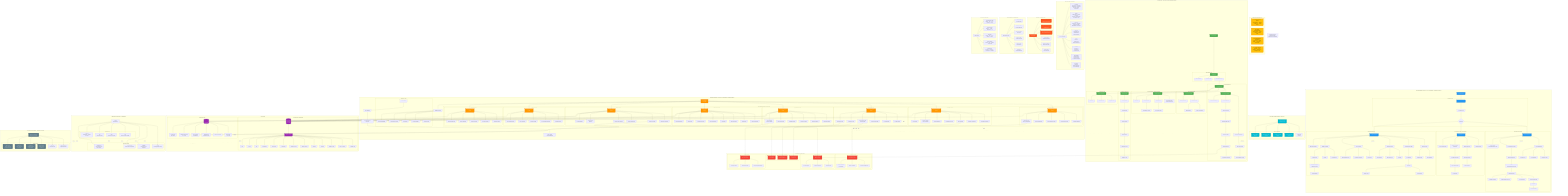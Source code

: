 graph TB
    subgraph "WAYLIO SYSTEM ARCHITECTURE - COMPLETE BLUEPRINT"
        direction TB
    end
    
    subgraph "FOUR CORE PILLARS P1-P4"
        P1_PILLAR["P1: APPOINTMENT & QUEUE<br/>Pre-registration → Booking → E-Check-in → Virtual Queue"]
        P2_PILLAR["P2: DIGITAL PRESCRIPTIONS<br/>Doctor Creates → E-Sign → Transmit → Patient Views"]
        P3_PILLAR["P3: AR NAVIGATION - MULTISET AI<br/>1m Accuracy → AR/2D Toggle → Turn-by-Turn → POI Search"]
        P4_PILLAR["P4: SMART PARKING<br/>QR Entry → Fixed Payment → Slot Assign → Navigate to Spot"]
    end
    
    subgraph "📱 MOBILE APP - KOTLIN + JETPACK COMPOSE Android"
        MA_ENTRY[App Entry Point]
        
        subgraph "Authentication Layer"
            MA_AUTH[Login/Register]
            MA_OTP[OTP Verification]
            MA_BIOMETRIC[Biometric Auth]
            MA_TOKEN[JWT Token Storage]
        end
        
        MA_ENTRY --> MA_AUTH
        MA_AUTH --> MA_OTP
        MA_AUTH --> MA_BIOMETRIC
        MA_AUTH --> MA_TOKEN
        MA_TOKEN --> MA_HOME[Home Dashboard]
        
        subgraph "P1: Appointment Flow"
            MA_HOME --> MA_P1[Appointments Module]
            MA_P1 --> MA_P1_SEARCH[Search Doctors/Depts]
            MA_P1 --> MA_P1_PROFILE[Doctor Profile View]
            MA_P1_PROFILE --> MA_P1_SLOTS[Time Slot Selection]
            MA_P1_SLOTS --> MA_P1_PREREG[Pre-Registration Forms]
            MA_P1_PREREG --> MA_P1_REVIEW[Review & Confirm]
            MA_P1_REVIEW --> MA_P1_PAY[Payment Gateway]
            MA_P1_PAY --> MA_P1_CONFIRM[Appointment Confirmed]
            
            MA_P1 --> MA_P1_CHECKIN[E-Check-in on Campus]
            MA_P1_CHECKIN --> MA_P1_QUEUE[Live Queue Status]
            MA_P1_QUEUE --> MA_P1_NOTIFY[Push Notification 2 away]
        end
        
        subgraph "P2: Prescription View"
            MA_HOME --> MA_P2[Prescriptions Module]
            MA_P2 --> MA_P2_LIST[Prescription History]
            MA_P2 --> MA_P2_DETAIL[Detailed Rx View]
            MA_P2_DETAIL --> MA_P2_PDF[Download PDF]
            MA_P2_DETAIL --> MA_P2_SHARE[Share with Pharmacy]
        end
        
        subgraph "P3: AR Navigation - Multiset Integration"
            MA_HOME --> MA_P3[Navigation Module]
            MA_P3 --> MA_P3_POI[POI Search]
            MA_P3 --> MA_P3_CAMERA[AR Camera Mode]
            MA_P3_CAMERA --> MA_P3_OVERLAY[AR Overlays + Arrows]
            MA_P3 --> MA_P3_MAP[2D Map Mode]
            MA_P3_MAP --> MA_P3_ROUTE[Turn-by-Turn Route]
            MA_P3 --> MA_P3_TOGGLE[Auto Mode Switch<br/>Accelerometer Detect]
        end
        
        subgraph "P4: Parking Management"
            MA_HOME --> MA_P4[Parking Module]
            MA_P4 --> MA_P4_QR[Scan QR at Gate]
            MA_P4_QR --> MA_P4_DURATION[Select Duration]
            MA_P4_DURATION --> MA_P4_PAY[Upfront Payment]
            MA_P4_PAY --> MA_P4_ASSIGN[Slot Assignment]
            MA_P4_ASSIGN --> MA_P4_TICKET[Digital Ticket + QR]
            MA_P4_TICKET --> MA_P4_NAV[Navigate to Slot]
        end
        
        subgraph "Profile & Records"
            MA_HOME --> MA_PROFILE[Profile Management]
            MA_PROFILE --> MA_HISTORY[Visit History]
            MA_PROFILE --> MA_MEDICAL[Medical Records]
            MA_PROFILE --> MA_PAYMENTS[Payment History]
        end
    end
    
    subgraph "WEB DASHBOARD - NEXT.JS 14+ + TYPESCRIPT + TAILWIND + SHADCN"
        WEB_ENTRY[Web Portal Entry]
        
        subgraph "Role-Based Auth"
            WEB_LOGIN[Login with User ID]
            WEB_2FA[Two-Factor Auth]
            WEB_RBAC{Role Check}
        end
        
        WEB_ENTRY --> WEB_LOGIN
        WEB_LOGIN --> WEB_2FA
        WEB_2FA --> WEB_RBAC
        
        subgraph "DOCTOR DASHBOARD"
            WEB_RBAC --> DOC_DASH[Doctor Dashboard]
            DOC_DASH --> DOC_HOME[Daily Schedule<br/>Kanban/Calendar/List View]
            
            DOC_DASH --> DOC_QUEUE[Live Patient Queue Feed]
            DOC_QUEUE --> DOC_PATIENT[Patient Blueprint Card]
            DOC_PATIENT --> DOC_TABS[Tabs: Overview/History/Docs/Rx]
            
            DOC_TABS --> DOC_RX_CREATE[Digital Rx Creation]
            DOC_RX_CREATE --> DOC_MED_SEARCH[Medicine DB Search]
            DOC_RX_CREATE --> DOC_DOSAGE[Dosage/Frequency Config]
            DOC_RX_CREATE --> DOC_TEMPLATE[Use Rx Template]
            DOC_RX_CREATE --> DOC_PREVIEW[Preview Formatted Rx]
            DOC_PREVIEW --> DOC_SIGN[E-Signature]
            DOC_SIGN --> DOC_TRANSMIT[Transmit to Patient]
            
            DOC_DASH --> DOC_PROFILE_MGT[Profile Management]
            DOC_PROFILE_MGT --> DOC_SCHEDULE[Schedule Setup]
            DOC_PROFILE_MGT --> DOC_FEES[Fee Configuration]
            DOC_PROFILE_MGT --> DOC_HOLIDAYS[Holidays & Leaves]
        end
        
        subgraph "🏢 RECEPTION STAFF DASHBOARD"
            WEB_RBAC --> STAFF_DASH[Staff Dashboard]
            STAFF_DASH --> STAFF_VIEW[Doctor Bookings View]
            STAFF_DASH --> STAFF_MANUAL[Manual Appointment<br/>for Walk-ins]
            STAFF_MANUAL --> STAFF_SEARCH[Search/Create Patient]
            STAFF_SEARCH --> STAFF_TEMP[Temp Profile Creation]
            STAFF_TEMP --> STAFF_BOOK[Book & Assign]
            
            STAFF_DASH --> STAFF_CHECKIN[Patient Check-in UI]
            STAFF_CHECKIN --> STAFF_SCREEN[Screening Questions]
            STAFF_SCREEN --> STAFF_CONFIRM[Confirm Check-in]
            
            STAFF_DASH --> STAFF_PARKING[Parking Exit Verify]
        end
        
        subgraph "ADMIN DASHBOARD"
            WEB_RBAC --> ADMIN_DASH[Admin Dashboard]
            ADMIN_DASH --> ADMIN_HOME[Operations Overview]
            
            ADMIN_DASH --> ADMIN_CRUD[Staff/Doctor CRUD]
            ADMIN_CRUD --> ADMIN_ADD[Add New User]
            ADMIN_ADD --> ADMIN_UID[Generate Unique ID<br/>HOS-DOC-XXXXX]
            ADMIN_UID --> ADMIN_CREDS[Send Credentials]
            ADMIN_CRUD --> ADMIN_EDIT[Edit User]
            ADMIN_CRUD --> ADMIN_DEACT[Deactivate User]
            
            ADMIN_DASH --> ADMIN_OCC_DASH[Live Occupancy]
            ADMIN_OCC_DASH --> ADMIN_PARK_MAP[Parking Map Real-time]
            ADMIN_OCC_DASH --> ADMIN_DEPT_OCC[Department Occupancy]
            ADMIN_OCC_DASH --> ADMIN_ROOM_OCC[Room Status]
            
            ADMIN_DASH --> ADMIN_METRICS[Analytics & Metrics]
            ADMIN_METRICS --> ADMIN_KPI[KPI Dashboard]
            ADMIN_METRICS --> ADMIN_REPORTS[Generate Reports]
            ADMIN_METRICS --> ADMIN_INSIGHTS[AI Insights]
            
            ADMIN_DASH --> ADMIN_FEEDBACK[Complaints & Feedback]
            ADMIN_FEEDBACK --> ADMIN_FB_LIST[Feedback List]
            ADMIN_FB_LIST --> ADMIN_FB_DETAIL[Detail View]
            ADMIN_FB_DETAIL --> ADMIN_FB_ASSIGN[Assign to Staff]
            ADMIN_FB_DETAIL --> ADMIN_FB_RESOLVE[Mark Resolved]
            
            ADMIN_DASH --> ADMIN_SETTINGS[System Settings]
            ADMIN_SETTINGS --> ADMIN_CONFIG[Hospital Config]
            ADMIN_SETTINGS --> ADMIN_INTEGRATIONS[API Integrations]
        end
    end
    
    subgraph "BACKEND SERVICES - NODE.JS + TYPESCRIPT + EXPRESS/FASTIFY"
        API_GW[API Gateway<br/>Port: 3000]
        API_GW --> MIDDLEWARE[Middleware Stack]
        
        subgraph "Middleware Stack"
            MW_AUTH[JWT Auth Middleware]
            MW_RBAC[Role Permission Check]
            MW_RATE[Rate Limiting]
            MW_VALID[Request Validation]
            MW_ERROR[Error Handler]
            MW_LOG[Request Logger]
        end
        
        MIDDLEWARE --> MW_AUTH
        MIDDLEWARE --> MW_RBAC
        MIDDLEWARE --> MW_RATE
        MIDDLEWARE --> MW_VALID
        
        subgraph "MICROSERVICES ARCHITECTURE"
            
            subgraph "Appointment Service"
                APPT_SVC[Appointment Service<br/>Module]
                APPT_SVC --> APPT_CREATE[Create Booking API]
                APPT_SVC --> APPT_SEARCH[Search Doctors API]
                APPT_SVC --> APPT_SLOTS[Available Slots API]
                APPT_SVC --> APPT_CHECKIN_API[E-Check-in Handler]
                APPT_SVC --> APPT_QUEUE_MGT[Queue Manager<br/>Position Calculator]
                APPT_SVC --> APPT_NOTIFY_TRIG[Notification Triggers]
            end
            
            subgraph "Prescription Service"
                RX_SVC[Prescription Service<br/>Module]
                RX_SVC --> RX_CREATE_API[Create Rx API]
                RX_SVC --> RX_MED_DB[Medicine Database<br/>Search & Validate]
                RX_SVC --> RX_TEMPLATE_API[Template CRUD API]
                RX_SVC --> RX_SIGN_API[E-Signature Processor]
                RX_SVC --> RX_PDF_GEN[PDF Generator]
                RX_SVC --> RX_TRANSMIT_API[Transmit to Patient API]
                RX_SVC --> RX_HISTORY[Prescription History API]
            end
            
            subgraph "Navigation Service"
                NAV_SVC[Navigation Service<br/>Module]
                NAV_SVC --> NAV_PROXY[Multiset AI Proxy<br/>API Key Management]
                NAV_SVC --> NAV_ROUTE_API[Route Calculation API]
                NAV_SVC --> NAV_POI_MGT[POI Management CRUD]
                NAV_SVC --> NAV_MAPS_API[Campus Maps Handler]
                NAV_SVC --> NAV_ANALYTICS[Navigation Analytics]
            end
            
            subgraph "Parking Service"
                PARK_SVC[Parking Service<br/>Module]
                PARK_SVC --> PARK_QR_VERIFY[QR Code Validator]
                PARK_SVC --> PARK_SLOT_ALGO[Slot Assignment<br/>Algorithm]
                PARK_SVC --> PARK_PAY_API[Payment Processing API]
                PARK_SVC --> PARK_SESSION_API[Session Management]
                PARK_SVC --> PARK_OCC_TRACK[Occupancy Tracker]
                PARK_SVC --> PARK_TICKET_GEN[Digital Ticket Generator]
            end
            
            subgraph "Auth & User Service"
                AUTH_SVC[Auth Service<br/>Module]
                AUTH_SVC --> AUTH_REGISTER[User Registration API]
                AUTH_SVC --> AUTH_LOGIN[Login Handler]
                AUTH_SVC --> AUTH_JWT_GEN[JWT Token Generator]
                AUTH_SVC --> AUTH_OTP_API[OTP Send/Verify API]
                AUTH_SVC --> AUTH_2FA_API[2FA Handler]
                AUTH_SVC --> AUTH_REFRESH[Token Refresh API]
                AUTH_SVC --> AUTH_RBAC_ENGINE[RBAC Engine]
                AUTH_SVC --> AUTH_PASSWORD[Password Reset API]
            end
            
            subgraph "Notification Service"
                NOTIF_SVC[Notification Service<br/>Module]
                NOTIF_SVC --> NOTIF_PUSH_API[Push Notification API<br/>FCM Integration]
                NOTIF_SVC --> NOTIF_SMS_API[SMS Gateway API]
                NOTIF_SVC --> NOTIF_EMAIL_API[Email Service API]
                NOTIF_SVC --> NOTIF_QUEUE_API[Queue Update Notifier]
                NOTIF_SVC --> NOTIF_RX_API[Rx Ready Notifier]
                NOTIF_SVC --> NOTIF_TEMPLATE[Template Engine]
            end
            
            subgraph "Analytics Service"
                ANALYTICS_SVC[Analytics Service<br/>Module]
                ANALYTICS_SVC --> ANALYTICS_KPI[KPI Calculation Engine]
                ANALYTICS_SVC --> ANALYTICS_REPORT[Report Generator]
                ANALYTICS_SVC --> ANALYTICS_INSIGHTS_AI[AI Insights Engine]
                ANALYTICS_SVC --> ANALYTICS_EXPORT[Export Handler PDF/Excel]
                ANALYTICS_SVC --> ANALYTICS_SCHEDULE[Scheduled Reports]
            end
            
            subgraph "Feedback Service"
                FEEDBACK_SVC[Feedback Service<br/>Module]
                FEEDBACK_SVC --> FB_CREATE[Submit Feedback API]
                FEEDBACK_SVC --> FB_LIST[List Feedback API]
                FEEDBACK_SVC --> FB_ASSIGN[Assign to Staff API]
                FEEDBACK_SVC --> FB_RESOLVE[Resolution Handler]
                FEEDBACK_SVC --> FB_ANALYTICS[Sentiment Analysis]
            end
        end
        
        API_GW --> APPT_SVC
        API_GW --> RX_SVC
        API_GW --> NAV_SVC
        API_GW --> PARK_SVC
        API_GW --> AUTH_SVC
        API_GW --> NOTIF_SVC
        API_GW --> ANALYTICS_SVC
        API_GW --> FEEDBACK_SVC
        
        MW_ERROR --> ERROR_HANDLER[Error Handling]
        ERROR_HANDLER --> ERROR_API[Standard APIError Response]
        ERROR_API --> ERROR_LOG[Error Logging Sentry/BetterStack]
    end
    
    subgraph "DATA LAYER"
        subgraph "🐘 PostgreSQL + Prisma ORM"
            DB[(PostgreSQL<br/>Database<br/>Port: 5432)]
            DB --> SCHEMA[Prisma Schema]
            
            SCHEMA --> TBL_USERS[users]
            SCHEMA --> TBL_DOCTORS[doctors]
            SCHEMA --> TBL_STAFF[staff]
            SCHEMA --> TBL_APPTS[appointments]
            SCHEMA --> TBL_QUEUE[queue_status]
            SCHEMA --> TBL_RX[prescriptions]
            SCHEMA --> TBL_RX_ITEMS[prescription_items]
            SCHEMA --> TBL_PARKING[parking_sessions]
            SCHEMA --> TBL_PAYMENTS[payments]
            SCHEMA --> TBL_FEEDBACK[feedback]
            SCHEMA --> TBL_MEDICAL[medical_records]
            SCHEMA --> TBL_POI[points_of_interest]
            SCHEMA --> TBL_ANALYTICS[analytics_logs]
        end
        
        subgraph "Redis Cache Layer"
            CACHE[(Redis Cache<br/>Port: 6379)]
            CACHE --> CACHE_SESSION[User Sessions<br/>JWT Tokens]
            CACHE --> CACHE_QUEUE_RT[Real-time Queue Data<br/>TTL: 5 min]
            CACHE --> CACHE_OCC[Live Occupancy<br/>Parking/Dept]
            CACHE --> CACHE_SLOTS[Available Slots<br/>Updated Real-time]
            CACHE --> CACHE_RATE[Rate Limit Counters]
            CACHE --> CACHE_OTP[OTP Storage<br/>TTL: 5 min]
        end
        
        APPT_SVC --> DB
        RX_SVC --> DB
        NAV_SVC --> DB
        PARK_SVC --> DB
        AUTH_SVC --> DB
        FEEDBACK_SVC --> DB
        ANALYTICS_SVC --> DB
        
        APPT_SVC --> CACHE
        PARK_SVC --> CACHE
        AUTH_SVC --> CACHE
        APPT_QUEUE_MGT --> CACHE_QUEUE_RT
        PARK_OCC_TRACK --> CACHE_OCC
    end
    
    subgraph "REAL-TIME COMMUNICATION - SOCKET.IO"
        WS_SERVER[Socket.io Server<br/>WebSocket Layer]
        
        subgraph "Real-time Channels"
            WS_QUEUE_CH[queue_updates<br/>Channel]
            WS_APPT_CH[appointment_status<br/>Channel]
            WS_DASH_CH[doctor_dashboard<br/>Channel]
            WS_OCC_CH[occupancy_updates<br/>Channel]
            WS_NOTIF_CH[notifications<br/>Channel]
        end
        
        WS_SERVER --> WS_QUEUE_CH
        WS_SERVER --> WS_APPT_CH
        WS_SERVER --> WS_DASH_CH
        WS_SERVER --> WS_OCC_CH
        WS_SERVER --> WS_NOTIF_CH
        
        APPT_QUEUE_MGT -.Emit.-> WS_QUEUE_CH
        APPT_CREATE -.Emit.-> WS_APPT_CH
        RX_TRANSMIT_API -.Emit.-> WS_DASH_CH
        PARK_OCC_TRACK -.Emit.-> WS_OCC_CH
        NOTIF_SVC -.Emit.-> WS_NOTIF_CH
        
        WS_QUEUE_CH -.Subscribe.-> MA_P1_QUEUE
        WS_DASH_CH -.Subscribe.-> DOC_QUEUE
        WS_OCC_CH -.Subscribe.-> ADMIN_OCC_DASH
    end
    
    subgraph "🔌 EXTERNAL INTEGRATIONS"
        subgraph "Multiset AI Platform"
            MULTISET[Multiset AI SDK<br/>AR Navigation Engine]
            MULTISET --> MULTI_ROUTE[Route Calculation<br/>1m Accuracy]
            MULTISET --> MULTI_LOCAL[Indoor Localization]
            MULTISET --> MULTI_AR[AR Anchor Management]
        end
        
        subgraph "Payment Gateway"
            PAYMENT_GW[Payment Gateway<br/>Razorpay/Stripe]
            PAYMENT_GW --> PAY_PROCESS[Process Payment]
            PAYMENT_GW --> PAY_WEBHOOK[Payment Webhooks]
            PAYMENT_GW --> PAY_REFUND[Refund Handler]
        end
        
        subgraph "Communication Gateways"
            SMS_GW[SMS Gateway<br/>Twilio/MSG91]
            EMAIL_SVC[Email Service<br/>SendGrid/AWS SES]
            PUSH_SVC[Push Notification<br/>Firebase FCM]
        end
        
        subgraph "Cloud Storage"
            STORAGE[Cloud Storage<br/>AWS S3 Compatible]
            STORAGE --> STORE_RX[Prescription PDFs]
            STORAGE --> STORE_DOCS[Medical Documents]
            STORAGE --> STORE_MAPS[Campus Maps/POI Images]
        end
        
        NAV_PROXY --> MULTISET
        PARK_PAY_API --> PAYMENT_GW
        MA_P1_PAY --> PAYMENT_GW
        NOTIF_SMS_API --> SMS_GW
        NOTIF_EMAIL_API --> EMAIL_SVC
        NOTIF_PUSH_API --> PUSH_SVC
        RX_PDF_GEN --> STORAGE
    end
    
    subgraph "MONOREPO STRUCTURE - TURBOREPO"
        MONO[waylio/<br/>Root Monorepo]
        
        subgraph "apps/ Directory"
            MONO_ANDROID[android/<br/>Kotlin Native + Jetpack Compose]
            MONO_IOS[ios/<br/>Swift Native future]
            MONO_WEB[web/<br/>Next.js 14+ App Router]
            MONO_API[api/<br/>Node.js + Express/Fastify]
        end
        
        subgraph "packages/ Shared"
            MONO_TYPES[shared-types/<br/>TypeScript Interfaces<br/>API contracts]
            MONO_UI[ui-components/<br/>React Shadcn Components]
            MONO_DB[database/<br/>Prisma Schema + Migrations]
            MONO_CONFIG[config/<br/>ESLint/TypeScript Config]
        end
        
        MONO --> MONO_ANDROID
        MONO --> MONO_IOS
        MONO --> MONO_WEB
        MONO --> MONO_API
        MONO --> MONO_TYPES
        MONO --> MONO_UI
        MONO --> MONO_DB
        MONO --> MONO_CONFIG
        
        MONO_WEB -.Import.-> MONO_TYPES
        MONO_API -.Import.-> MONO_TYPES
        MONO_WEB -.Import.-> MONO_UI
        MONO_API -.Import.-> MONO_DB
    end
    
    subgraph "HOSTING & DEPLOYMENT - RENDER PLATFORM"
        RENDER[Render Cloud Platform<br/>Pay-as-You-Go Model]
        
        subgraph "Render Services"
            RENDER_WEB[Web Service<br/>Next.js SSR/SSG<br/>Auto-Deploy from Git]
            RENDER_API[API Service<br/>Node.js REST API<br/>Auto-Scale]
            RENDER_DB[PostgreSQL<br/>Managed Database<br/>Auto Backups]
            RENDER_REDIS[Redis Instance<br/>Managed Cache<br/>Persistence]
            RENDER_CRON[Cron Jobs<br/>Scheduled Tasks]
            RENDER_CDN[Static Assets CDN<br/>Images/Maps/PDFs]
        end
        
        RENDER --> RENDER_WEB
        RENDER --> RENDER_API
        RENDER --> RENDER_DB
        RENDER --> RENDER_REDIS
        RENDER --> RENDER_CRON
        RENDER --> RENDER_CDN
        
        MONO_WEB -.Deploy.-> RENDER_WEB
        MONO_API -.Deploy.-> RENDER_API
        SCHEMA -.Migrate.-> RENDER_DB
        CACHE -.Connect.-> RENDER_REDIS
    end
    
    subgraph "🛠️ TECH STACK SUMMARY"
        STACK[Core Technologies]
        STACK --> STACK_FE["Frontend<br/>Next.js 14+ + TypeScript<br/>Tailwind CSS + Shadcn UI<br/>React 18+ Server Components"]
        STACK --> STACK_MOBILE["Mobile<br/>Kotlin Native + Jetpack Compose<br/>ARCore + Camera2 API<br/>Coroutines + Flow"]
        STACK --> STACK_BE["Backend<br/>Node.js 20+ + TypeScript<br/>Express.js / Fastify<br/>RESTful API + WebSocket"]
        STACK --> STACK_DB["Database<br/>PostgreSQL 15+<br/>Prisma ORM 5+<br/>Type-safe Queries"]
        STACK --> STACK_CACHE["Cache<br/>Redis 7+<br/>Session Store<br/>Queue Management"]
        STACK --> STACK_RT["Real-time<br/>Socket.io 4+<br/>Event-driven<br/>Pub/Sub Pattern"]
        STACK --> STACK_AR["AR Navigation<br/>Multiset AI SDK<br/>1-meter Accuracy<br/>No Hardware Required"]
        STACK --> STACK_MONO["Monorepo<br/>Turborepo<br/>PNPM Workspaces<br/>Shared Packages"]
    end
    
    subgraph "SECURITY & COMPLIANCE"
        SECURITY[Security Layer]
        SECURITY --> SEC_AUTH["JWT Authentication<br/>Refresh Token Rotation"]
        SECURITY --> SEC_ENCRYPT["End-to-End Encryption<br/>HTTPS/TLS 1.3"]
        SECURITY --> SEC_RBAC["Role-Based Access Control<br/>Doctor/Staff/Admin/Patient"]
        SECURITY --> SEC_AUDIT["Audit Logging<br/>All Critical Operations"]
        SECURITY --> SEC_HIPAA["HIPAA Compliance<br/>Patient Data Privacy"]
        SECURITY --> SEC_RATE["Rate Limiting<br/>DDoS Protection"]
    end
    
    subgraph "PERFORMANCE & MONITORING"
        PERF[Performance Goals]
        PERF --> PERF_LCP["LCP < 2.5s<br/>Core Web Vitals"]
        PERF --> PERF_NAV["AR Nav < 50ms<br/>Real-time Response"]
        PERF --> PERF_FPS["60 FPS Animations<br/>Smooth UX"]
        PERF --> PERF_CACHE["Redis Caching<br/>< 100ms Response"]
        PERF --> PERF_CDN["CDN for Assets<br/>Global Delivery"]
        PERF --> PERF_MONITOR["Monitoring<br/>BetterStack/Sentry"]
    end
    
    subgraph "DATA FLOW PATTERNS"
        FLOW[Critical Flows]
        FLOW --> FLOW_BOOK["Appointment Booking<br/>Mobile → API → DB → Payment → Notify"]
        FLOW --> FLOW_QUEUE["Queue Updates<br/>Check-in → Cache → WebSocket → UI"]
        FLOW --> FLOW_RX["Digital Rx<br/>Doctor → API → DB → Storage → Patient"]
        FLOW --> FLOW_NAV["AR Navigation<br/>Mobile → API → Multiset → AR Render"]
        FLOW --> FLOW_PARKING["Parking Flow<br/>QR Scan → Payment → Slot Assign → Navigate"]
    end
    
    %% STYLING
    classDef mobile fill:#4CAF50,stroke:#2E7D32,stroke-width:3px,color:#fff
    classDef web fill:#2196F3,stroke:#1565C0,stroke-width:3px,color:#fff
    classDef backend fill:#FF9800,stroke:#E65100,stroke-width:3px,color:#fff
    classDef database fill:#9C27B0,stroke:#6A1B9A,stroke-width:3px,color:#fff
    classDef external fill:#F44336,stroke:#C62828,stroke-width:3px,color:#fff
    classDef realtime fill:#00BCD4,stroke:#00838F,stroke-width:3px,color:#fff
    classDef security fill:#FF5722,stroke:#BF360C,stroke-width:3px,color:#fff
    classDef infra fill:#607D8B,stroke:#37474F,stroke-width:3px,color:#fff
    classDef pillar fill:#FFC107,stroke:#F57C00,stroke-width:4px,color:#000
    
    class MA_ENTRY,MA_AUTH,MA_HOME,MA_P1,MA_P2,MA_P3,MA_P4,MA_PROFILE mobile
    class WEB_ENTRY,WEB_LOGIN,DOC_DASH,STAFF_DASH,ADMIN_DASH web
    class API_GW,APPT_SVC,RX_SVC,NAV_SVC,PARK_SVC,AUTH_SVC,NOTIF_SVC,ANALYTICS_SVC,FEEDBACK_SVC backend
    class DB,CACHE,SCHEMA database
    class MULTISET,PAYMENT_GW,SMS_GW,EMAIL_SVC,STORAGE,PUSH_SVC external
    class WS_SERVER,WS_QUEUE_CH,WS_APPT_CH,WS_DASH_CH,WS_OCC_CH realtime
    class SECURITY,SEC_AUTH,SEC_ENCRYPT,SEC_RBAC security
    class RENDER,RENDER_WEB,RENDER_API,RENDER_DB,RENDER_REDIS infra
    class P1_PILLAR,P2_PILLAR,P3_PILLAR,P4_PILLAR pillar